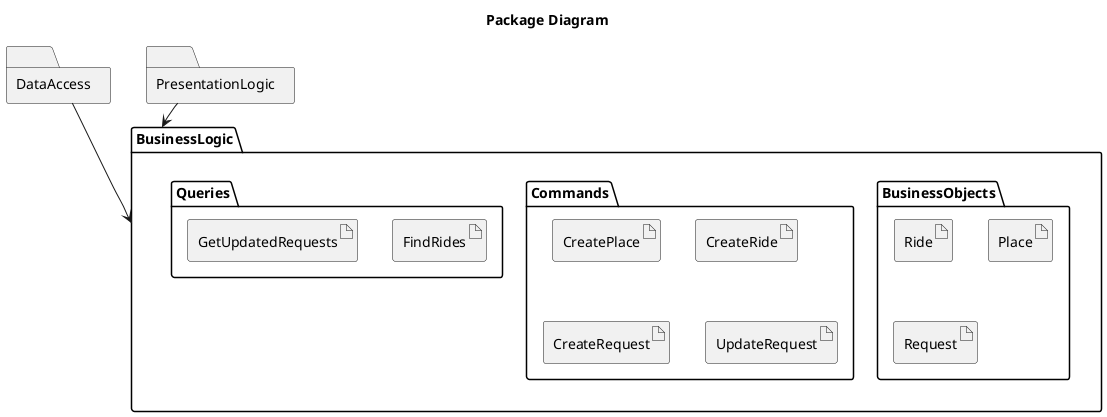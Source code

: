 @startuml

title Package Diagram

folder DataAccess {
}

folder BusinessLogic {
    folder BusinessObjects {
        artifact Ride
        artifact Place
        artifact Request
    }
    folder Commands {
        artifact CreatePlace
        artifact CreateRide
        artifact CreateRequest
        artifact UpdateRequest
    }
    folder Queries {
        artifact FindRides
        artifact GetUpdatedRequests
    }

}

folder PresentationLogic {
}

DataAccess --> BusinessLogic
PresentationLogic --> BusinessLogic

@enduml